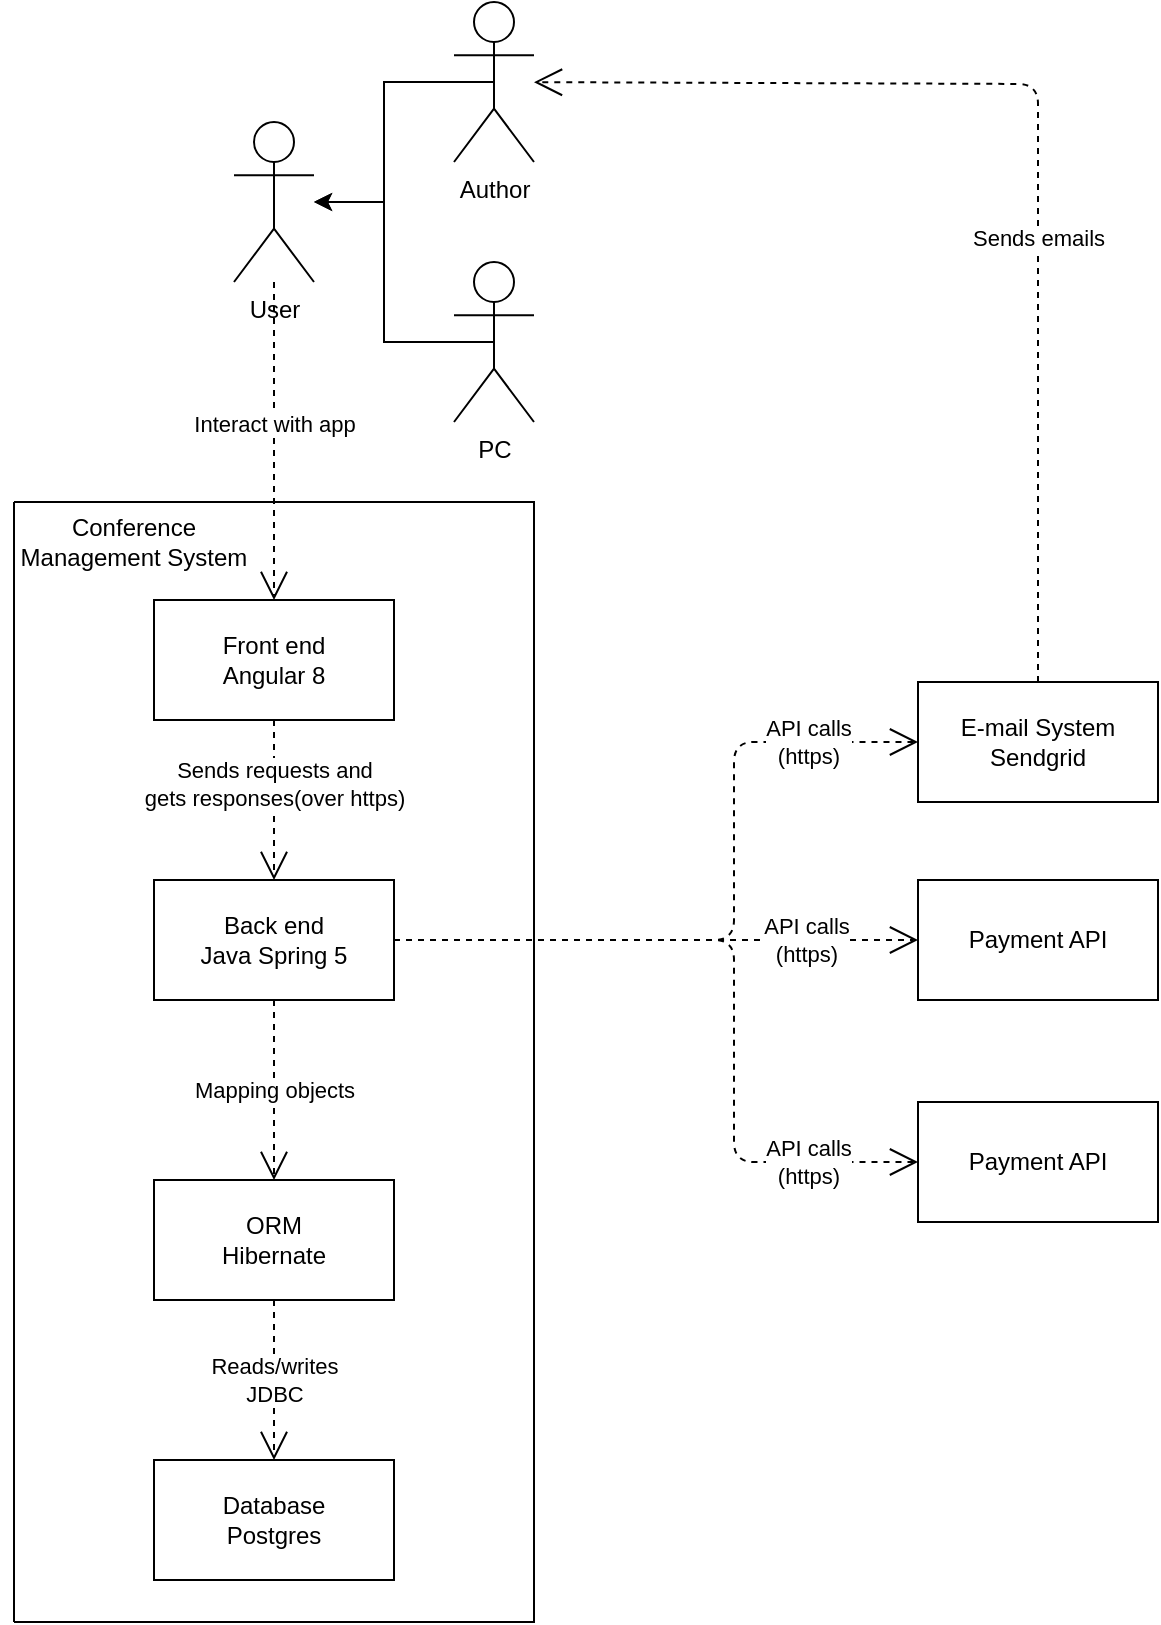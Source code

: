 <mxfile version="12.9.3" type="device"><diagram id="SU2ampiZWLYGLOqPckev" name="Page-1"><mxGraphModel dx="849" dy="659" grid="1" gridSize="10" guides="1" tooltips="1" connect="1" arrows="1" fold="1" page="1" pageScale="1" pageWidth="850" pageHeight="1100" math="0" shadow="0"><root><mxCell id="0"/><mxCell id="1" parent="0"/><mxCell id="E5fQE0mg4SrRBdRvhfh8-65" style="edgeStyle=orthogonalEdgeStyle;rounded=0;orthogonalLoop=1;jettySize=auto;html=1;exitX=0.5;exitY=0.5;exitDx=0;exitDy=0;exitPerimeter=0;" edge="1" parent="1" source="E5fQE0mg4SrRBdRvhfh8-4" target="E5fQE0mg4SrRBdRvhfh8-13"><mxGeometry relative="1" as="geometry"/></mxCell><mxCell id="E5fQE0mg4SrRBdRvhfh8-4" value="PC" style="shape=umlActor;verticalLabelPosition=bottom;labelBackgroundColor=#ffffff;verticalAlign=top;html=1;outlineConnect=0;" vertex="1" parent="1"><mxGeometry x="330" y="260" width="40" height="80" as="geometry"/></mxCell><mxCell id="E5fQE0mg4SrRBdRvhfh8-13" value="User" style="shape=umlActor;verticalLabelPosition=bottom;labelBackgroundColor=#ffffff;verticalAlign=top;html=1;outlineConnect=0;" vertex="1" parent="1"><mxGeometry x="220" y="190" width="40" height="80" as="geometry"/></mxCell><mxCell id="E5fQE0mg4SrRBdRvhfh8-64" style="edgeStyle=orthogonalEdgeStyle;rounded=0;orthogonalLoop=1;jettySize=auto;html=1;exitX=0.5;exitY=0.5;exitDx=0;exitDy=0;exitPerimeter=0;" edge="1" parent="1" source="E5fQE0mg4SrRBdRvhfh8-28" target="E5fQE0mg4SrRBdRvhfh8-13"><mxGeometry relative="1" as="geometry"/></mxCell><mxCell id="E5fQE0mg4SrRBdRvhfh8-28" value="Author" style="shape=umlActor;verticalLabelPosition=bottom;labelBackgroundColor=#ffffff;verticalAlign=top;html=1;outlineConnect=0;" vertex="1" parent="1"><mxGeometry x="330" y="130" width="40" height="80" as="geometry"/></mxCell><mxCell id="E5fQE0mg4SrRBdRvhfh8-39" value="E-mail System&lt;br&gt;Sendgrid" style="rounded=0;whiteSpace=wrap;html=1;" vertex="1" parent="1"><mxGeometry x="562" y="470" width="120" height="60" as="geometry"/></mxCell><mxCell id="E5fQE0mg4SrRBdRvhfh8-40" value="Sends emails" style="endArrow=open;endSize=12;dashed=1;html=1;exitX=0.5;exitY=0;exitDx=0;exitDy=0;" edge="1" parent="1" source="E5fQE0mg4SrRBdRvhfh8-39" target="E5fQE0mg4SrRBdRvhfh8-28"><mxGeometry x="-0.086" y="-30" width="160" relative="1" as="geometry"><mxPoint x="670" y="390" as="sourcePoint"/><mxPoint x="390" y="180" as="targetPoint"/><Array as="points"><mxPoint x="622" y="320"/><mxPoint x="622" y="171"/></Array><mxPoint x="-30" y="30" as="offset"/></mxGeometry></mxCell><mxCell id="E5fQE0mg4SrRBdRvhfh8-41" value="Payment API" style="rounded=0;whiteSpace=wrap;html=1;" vertex="1" parent="1"><mxGeometry x="562" y="569" width="120" height="60" as="geometry"/></mxCell><mxCell id="E5fQE0mg4SrRBdRvhfh8-42" value="API calls&lt;br&gt;(https)" style="endArrow=open;endSize=12;dashed=1;html=1;entryX=0;entryY=0.5;entryDx=0;entryDy=0;exitX=1;exitY=0.5;exitDx=0;exitDy=0;" edge="1" parent="1" source="E5fQE0mg4SrRBdRvhfh8-35" target="E5fQE0mg4SrRBdRvhfh8-41"><mxGeometry x="0.57" width="160" relative="1" as="geometry"><mxPoint x="510" y="630" as="sourcePoint"/><mxPoint x="320" y="630" as="targetPoint"/><Array as="points"/><mxPoint as="offset"/></mxGeometry></mxCell><mxCell id="E5fQE0mg4SrRBdRvhfh8-46" value="Interact with app" style="endArrow=open;endSize=12;dashed=1;html=1;entryX=0.5;entryY=0;entryDx=0;entryDy=0;" edge="1" parent="1" source="E5fQE0mg4SrRBdRvhfh8-13" target="E5fQE0mg4SrRBdRvhfh8-34"><mxGeometry x="-0.111" width="160" relative="1" as="geometry"><mxPoint x="400" y="530" as="sourcePoint"/><mxPoint x="210" y="420" as="targetPoint"/><Array as="points"/><mxPoint as="offset"/></mxGeometry></mxCell><mxCell id="E5fQE0mg4SrRBdRvhfh8-47" value="API calls&lt;br&gt;(https)" style="endArrow=open;endSize=12;dashed=1;html=1;exitX=1;exitY=0.5;exitDx=0;exitDy=0;entryX=0;entryY=0.5;entryDx=0;entryDy=0;" edge="1" parent="1" source="E5fQE0mg4SrRBdRvhfh8-35" target="E5fQE0mg4SrRBdRvhfh8-39"><mxGeometry x="0.695" width="160" relative="1" as="geometry"><mxPoint x="400" y="530" as="sourcePoint"/><mxPoint x="570" y="600" as="targetPoint"/><Array as="points"><mxPoint x="470" y="599"/><mxPoint x="470" y="500"/></Array><mxPoint as="offset"/></mxGeometry></mxCell><mxCell id="E5fQE0mg4SrRBdRvhfh8-57" value="&lt;br&gt;" style="swimlane;html=1;horizontal=0;startSize=0;" vertex="1" parent="1"><mxGeometry x="110" y="380" width="260" height="560" as="geometry"><mxRectangle x="140" y="610" width="30" height="50" as="alternateBounds"/></mxGeometry></mxCell><mxCell id="E5fQE0mg4SrRBdRvhfh8-34" value="Front end&lt;br&gt;Angular 8" style="rounded=0;whiteSpace=wrap;html=1;" vertex="1" parent="E5fQE0mg4SrRBdRvhfh8-57"><mxGeometry x="70" y="49" width="120" height="60" as="geometry"/></mxCell><mxCell id="E5fQE0mg4SrRBdRvhfh8-35" value="Back end&lt;br&gt;Java Spring 5" style="rounded=0;whiteSpace=wrap;html=1;" vertex="1" parent="E5fQE0mg4SrRBdRvhfh8-57"><mxGeometry x="70" y="189" width="120" height="60" as="geometry"/></mxCell><mxCell id="E5fQE0mg4SrRBdRvhfh8-45" value="Sends requests and &lt;br&gt;gets responses(over https)" style="endArrow=open;endSize=12;dashed=1;html=1;exitX=0.5;exitY=1;exitDx=0;exitDy=0;entryX=0.5;entryY=0;entryDx=0;entryDy=0;" edge="1" parent="E5fQE0mg4SrRBdRvhfh8-57" source="E5fQE0mg4SrRBdRvhfh8-34" target="E5fQE0mg4SrRBdRvhfh8-35"><mxGeometry x="-0.2" width="160" relative="1" as="geometry"><mxPoint x="290" y="239" as="sourcePoint"/><mxPoint x="230" y="239" as="targetPoint"/><mxPoint as="offset"/></mxGeometry></mxCell><mxCell id="E5fQE0mg4SrRBdRvhfh8-43" value="ORM&lt;br&gt;Hibernate" style="rounded=0;whiteSpace=wrap;html=1;" vertex="1" parent="E5fQE0mg4SrRBdRvhfh8-57"><mxGeometry x="70" y="339" width="120" height="60" as="geometry"/></mxCell><mxCell id="E5fQE0mg4SrRBdRvhfh8-38" value="Mapping objects" style="endArrow=open;endSize=12;dashed=1;html=1;exitX=0.5;exitY=1;exitDx=0;exitDy=0;entryX=0.5;entryY=0;entryDx=0;entryDy=0;" edge="1" parent="E5fQE0mg4SrRBdRvhfh8-57" source="E5fQE0mg4SrRBdRvhfh8-35" target="E5fQE0mg4SrRBdRvhfh8-43"><mxGeometry width="160" relative="1" as="geometry"><mxPoint x="320" y="149" as="sourcePoint"/><mxPoint x="370" y="199" as="targetPoint"/><mxPoint as="offset"/></mxGeometry></mxCell><mxCell id="E5fQE0mg4SrRBdRvhfh8-36" value="Database&lt;br&gt;Postgres" style="rounded=0;whiteSpace=wrap;html=1;" vertex="1" parent="E5fQE0mg4SrRBdRvhfh8-57"><mxGeometry x="70" y="479" width="120" height="60" as="geometry"/></mxCell><mxCell id="E5fQE0mg4SrRBdRvhfh8-44" value="Reads/writes&lt;br&gt;JDBC" style="endArrow=open;endSize=12;dashed=1;html=1;exitX=0.5;exitY=1;exitDx=0;exitDy=0;entryX=0.5;entryY=0;entryDx=0;entryDy=0;" edge="1" parent="E5fQE0mg4SrRBdRvhfh8-57" source="E5fQE0mg4SrRBdRvhfh8-43" target="E5fQE0mg4SrRBdRvhfh8-36"><mxGeometry width="160" relative="1" as="geometry"><mxPoint x="490" y="239" as="sourcePoint"/><mxPoint x="410" y="239" as="targetPoint"/></mxGeometry></mxCell><mxCell id="E5fQE0mg4SrRBdRvhfh8-63" value="Conference Management System" style="text;html=1;strokeColor=none;fillColor=none;align=center;verticalAlign=middle;whiteSpace=wrap;rounded=0;" vertex="1" parent="E5fQE0mg4SrRBdRvhfh8-57"><mxGeometry width="120" height="40" as="geometry"/></mxCell><mxCell id="E5fQE0mg4SrRBdRvhfh8-59" value="Payment API" style="rounded=0;whiteSpace=wrap;html=1;" vertex="1" parent="1"><mxGeometry x="562" y="680" width="120" height="60" as="geometry"/></mxCell><mxCell id="E5fQE0mg4SrRBdRvhfh8-61" value="API calls&lt;br&gt;(https)" style="endArrow=open;endSize=12;dashed=1;html=1;entryX=0;entryY=0.5;entryDx=0;entryDy=0;exitX=1;exitY=0.5;exitDx=0;exitDy=0;" edge="1" parent="1" source="E5fQE0mg4SrRBdRvhfh8-35" target="E5fQE0mg4SrRBdRvhfh8-59"><mxGeometry x="0.705" width="160" relative="1" as="geometry"><mxPoint x="460.0" y="580" as="sourcePoint"/><mxPoint x="560.0" y="640" as="targetPoint"/><Array as="points"><mxPoint x="470" y="599"/><mxPoint x="470" y="710"/></Array><mxPoint as="offset"/></mxGeometry></mxCell></root></mxGraphModel></diagram></mxfile>